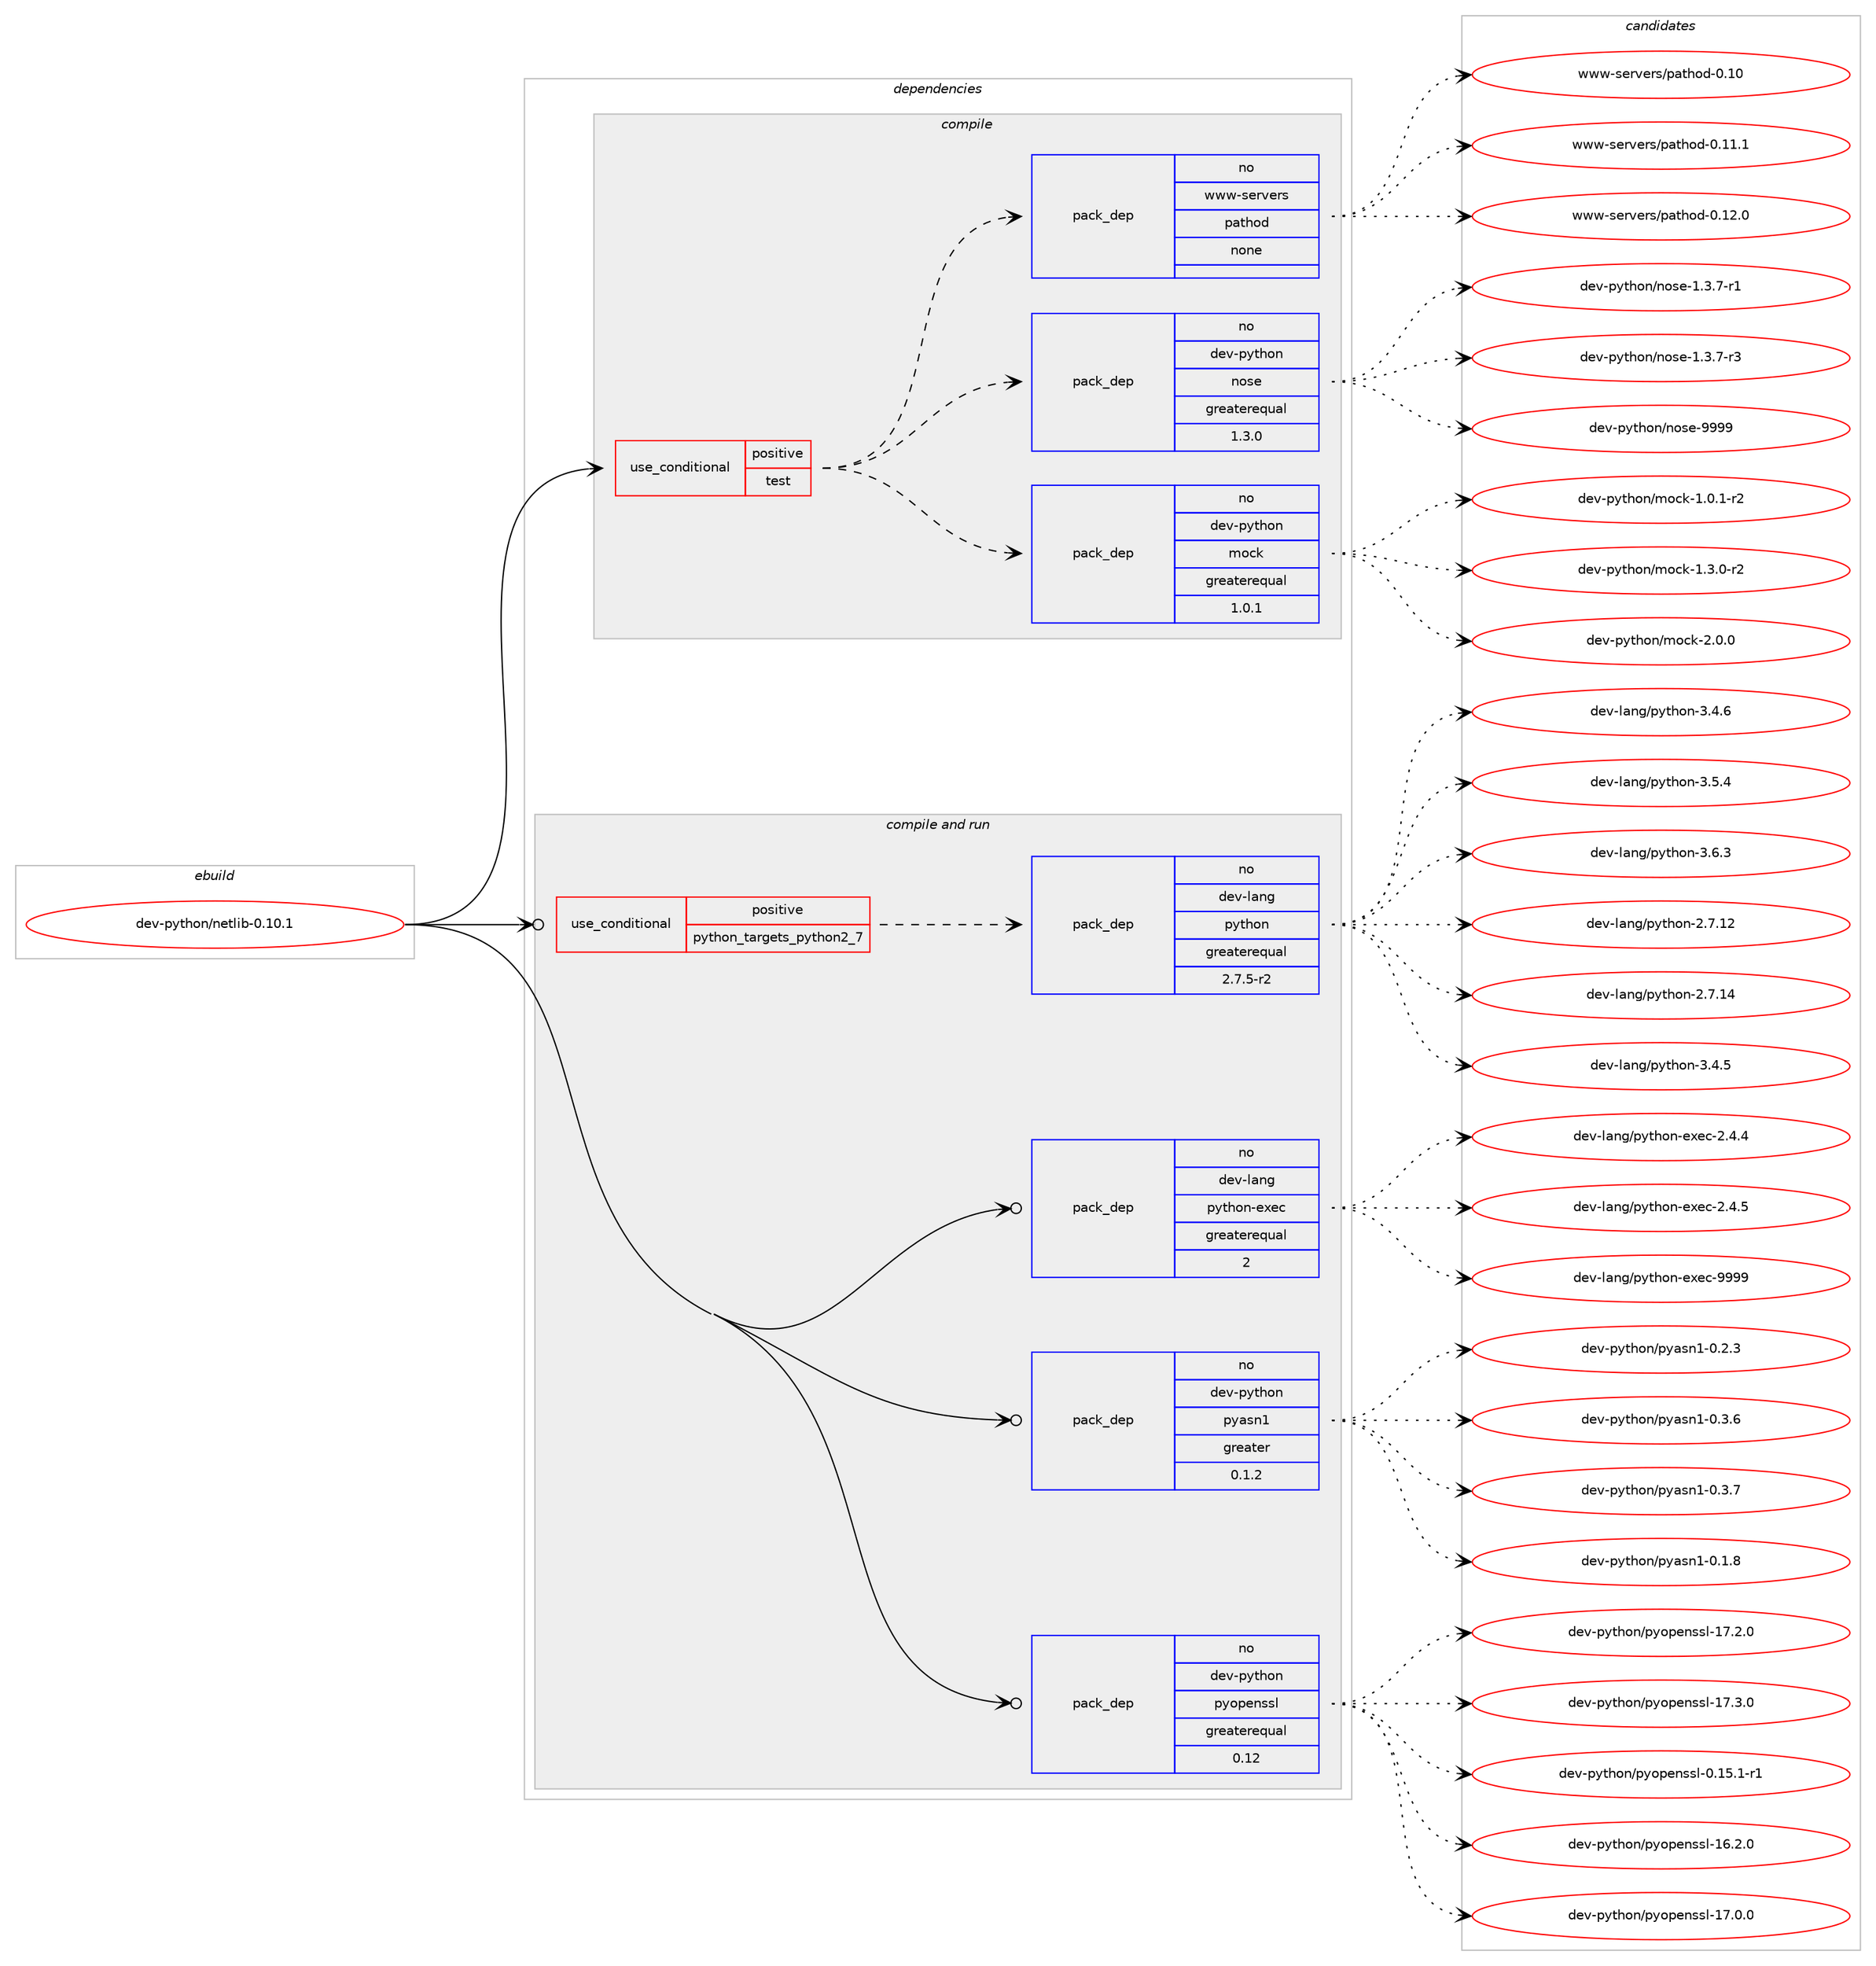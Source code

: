 digraph prolog {

# *************
# Graph options
# *************

newrank=true;
concentrate=true;
compound=true;
graph [rankdir=LR,fontname=Helvetica,fontsize=10,ranksep=1.5];#, ranksep=2.5, nodesep=0.2];
edge  [arrowhead=vee];
node  [fontname=Helvetica,fontsize=10];

# **********
# The ebuild
# **********

subgraph cluster_leftcol {
color=gray;
rank=same;
label=<<i>ebuild</i>>;
id [label="dev-python/netlib-0.10.1", color=red, width=4, href="../dev-python/netlib-0.10.1.svg"];
}

# ****************
# The dependencies
# ****************

subgraph cluster_midcol {
color=gray;
label=<<i>dependencies</i>>;
subgraph cluster_compile {
fillcolor="#eeeeee";
style=filled;
label=<<i>compile</i>>;
subgraph cond36005 {
dependency167804 [label=<<TABLE BORDER="0" CELLBORDER="1" CELLSPACING="0" CELLPADDING="4"><TR><TD ROWSPAN="3" CELLPADDING="10">use_conditional</TD></TR><TR><TD>positive</TD></TR><TR><TD>test</TD></TR></TABLE>>, shape=none, color=red];
subgraph pack127944 {
dependency167805 [label=<<TABLE BORDER="0" CELLBORDER="1" CELLSPACING="0" CELLPADDING="4" WIDTH="220"><TR><TD ROWSPAN="6" CELLPADDING="30">pack_dep</TD></TR><TR><TD WIDTH="110">no</TD></TR><TR><TD>dev-python</TD></TR><TR><TD>mock</TD></TR><TR><TD>greaterequal</TD></TR><TR><TD>1.0.1</TD></TR></TABLE>>, shape=none, color=blue];
}
dependency167804:e -> dependency167805:w [weight=20,style="dashed",arrowhead="vee"];
subgraph pack127945 {
dependency167806 [label=<<TABLE BORDER="0" CELLBORDER="1" CELLSPACING="0" CELLPADDING="4" WIDTH="220"><TR><TD ROWSPAN="6" CELLPADDING="30">pack_dep</TD></TR><TR><TD WIDTH="110">no</TD></TR><TR><TD>dev-python</TD></TR><TR><TD>nose</TD></TR><TR><TD>greaterequal</TD></TR><TR><TD>1.3.0</TD></TR></TABLE>>, shape=none, color=blue];
}
dependency167804:e -> dependency167806:w [weight=20,style="dashed",arrowhead="vee"];
subgraph pack127946 {
dependency167807 [label=<<TABLE BORDER="0" CELLBORDER="1" CELLSPACING="0" CELLPADDING="4" WIDTH="220"><TR><TD ROWSPAN="6" CELLPADDING="30">pack_dep</TD></TR><TR><TD WIDTH="110">no</TD></TR><TR><TD>www-servers</TD></TR><TR><TD>pathod</TD></TR><TR><TD>none</TD></TR><TR><TD></TD></TR></TABLE>>, shape=none, color=blue];
}
dependency167804:e -> dependency167807:w [weight=20,style="dashed",arrowhead="vee"];
}
id:e -> dependency167804:w [weight=20,style="solid",arrowhead="vee"];
}
subgraph cluster_compileandrun {
fillcolor="#eeeeee";
style=filled;
label=<<i>compile and run</i>>;
subgraph cond36006 {
dependency167808 [label=<<TABLE BORDER="0" CELLBORDER="1" CELLSPACING="0" CELLPADDING="4"><TR><TD ROWSPAN="3" CELLPADDING="10">use_conditional</TD></TR><TR><TD>positive</TD></TR><TR><TD>python_targets_python2_7</TD></TR></TABLE>>, shape=none, color=red];
subgraph pack127947 {
dependency167809 [label=<<TABLE BORDER="0" CELLBORDER="1" CELLSPACING="0" CELLPADDING="4" WIDTH="220"><TR><TD ROWSPAN="6" CELLPADDING="30">pack_dep</TD></TR><TR><TD WIDTH="110">no</TD></TR><TR><TD>dev-lang</TD></TR><TR><TD>python</TD></TR><TR><TD>greaterequal</TD></TR><TR><TD>2.7.5-r2</TD></TR></TABLE>>, shape=none, color=blue];
}
dependency167808:e -> dependency167809:w [weight=20,style="dashed",arrowhead="vee"];
}
id:e -> dependency167808:w [weight=20,style="solid",arrowhead="odotvee"];
subgraph pack127948 {
dependency167810 [label=<<TABLE BORDER="0" CELLBORDER="1" CELLSPACING="0" CELLPADDING="4" WIDTH="220"><TR><TD ROWSPAN="6" CELLPADDING="30">pack_dep</TD></TR><TR><TD WIDTH="110">no</TD></TR><TR><TD>dev-lang</TD></TR><TR><TD>python-exec</TD></TR><TR><TD>greaterequal</TD></TR><TR><TD>2</TD></TR></TABLE>>, shape=none, color=blue];
}
id:e -> dependency167810:w [weight=20,style="solid",arrowhead="odotvee"];
subgraph pack127949 {
dependency167811 [label=<<TABLE BORDER="0" CELLBORDER="1" CELLSPACING="0" CELLPADDING="4" WIDTH="220"><TR><TD ROWSPAN="6" CELLPADDING="30">pack_dep</TD></TR><TR><TD WIDTH="110">no</TD></TR><TR><TD>dev-python</TD></TR><TR><TD>pyasn1</TD></TR><TR><TD>greater</TD></TR><TR><TD>0.1.2</TD></TR></TABLE>>, shape=none, color=blue];
}
id:e -> dependency167811:w [weight=20,style="solid",arrowhead="odotvee"];
subgraph pack127950 {
dependency167812 [label=<<TABLE BORDER="0" CELLBORDER="1" CELLSPACING="0" CELLPADDING="4" WIDTH="220"><TR><TD ROWSPAN="6" CELLPADDING="30">pack_dep</TD></TR><TR><TD WIDTH="110">no</TD></TR><TR><TD>dev-python</TD></TR><TR><TD>pyopenssl</TD></TR><TR><TD>greaterequal</TD></TR><TR><TD>0.12</TD></TR></TABLE>>, shape=none, color=blue];
}
id:e -> dependency167812:w [weight=20,style="solid",arrowhead="odotvee"];
}
subgraph cluster_run {
fillcolor="#eeeeee";
style=filled;
label=<<i>run</i>>;
}
}

# **************
# The candidates
# **************

subgraph cluster_choices {
rank=same;
color=gray;
label=<<i>candidates</i>>;

subgraph choice127944 {
color=black;
nodesep=1;
choice1001011184511212111610411111047109111991074549464846494511450 [label="dev-python/mock-1.0.1-r2", color=red, width=4,href="../dev-python/mock-1.0.1-r2.svg"];
choice1001011184511212111610411111047109111991074549465146484511450 [label="dev-python/mock-1.3.0-r2", color=red, width=4,href="../dev-python/mock-1.3.0-r2.svg"];
choice100101118451121211161041111104710911199107455046484648 [label="dev-python/mock-2.0.0", color=red, width=4,href="../dev-python/mock-2.0.0.svg"];
dependency167805:e -> choice1001011184511212111610411111047109111991074549464846494511450:w [style=dotted,weight="100"];
dependency167805:e -> choice1001011184511212111610411111047109111991074549465146484511450:w [style=dotted,weight="100"];
dependency167805:e -> choice100101118451121211161041111104710911199107455046484648:w [style=dotted,weight="100"];
}
subgraph choice127945 {
color=black;
nodesep=1;
choice10010111845112121116104111110471101111151014549465146554511449 [label="dev-python/nose-1.3.7-r1", color=red, width=4,href="../dev-python/nose-1.3.7-r1.svg"];
choice10010111845112121116104111110471101111151014549465146554511451 [label="dev-python/nose-1.3.7-r3", color=red, width=4,href="../dev-python/nose-1.3.7-r3.svg"];
choice10010111845112121116104111110471101111151014557575757 [label="dev-python/nose-9999", color=red, width=4,href="../dev-python/nose-9999.svg"];
dependency167806:e -> choice10010111845112121116104111110471101111151014549465146554511449:w [style=dotted,weight="100"];
dependency167806:e -> choice10010111845112121116104111110471101111151014549465146554511451:w [style=dotted,weight="100"];
dependency167806:e -> choice10010111845112121116104111110471101111151014557575757:w [style=dotted,weight="100"];
}
subgraph choice127946 {
color=black;
nodesep=1;
choice1191191194511510111411810111411547112971161041111004548464948 [label="www-servers/pathod-0.10", color=red, width=4,href="../www-servers/pathod-0.10.svg"];
choice11911911945115101114118101114115471129711610411110045484649494649 [label="www-servers/pathod-0.11.1", color=red, width=4,href="../www-servers/pathod-0.11.1.svg"];
choice11911911945115101114118101114115471129711610411110045484649504648 [label="www-servers/pathod-0.12.0", color=red, width=4,href="../www-servers/pathod-0.12.0.svg"];
dependency167807:e -> choice1191191194511510111411810111411547112971161041111004548464948:w [style=dotted,weight="100"];
dependency167807:e -> choice11911911945115101114118101114115471129711610411110045484649494649:w [style=dotted,weight="100"];
dependency167807:e -> choice11911911945115101114118101114115471129711610411110045484649504648:w [style=dotted,weight="100"];
}
subgraph choice127947 {
color=black;
nodesep=1;
choice10010111845108971101034711212111610411111045504655464950 [label="dev-lang/python-2.7.12", color=red, width=4,href="../dev-lang/python-2.7.12.svg"];
choice10010111845108971101034711212111610411111045504655464952 [label="dev-lang/python-2.7.14", color=red, width=4,href="../dev-lang/python-2.7.14.svg"];
choice100101118451089711010347112121116104111110455146524653 [label="dev-lang/python-3.4.5", color=red, width=4,href="../dev-lang/python-3.4.5.svg"];
choice100101118451089711010347112121116104111110455146524654 [label="dev-lang/python-3.4.6", color=red, width=4,href="../dev-lang/python-3.4.6.svg"];
choice100101118451089711010347112121116104111110455146534652 [label="dev-lang/python-3.5.4", color=red, width=4,href="../dev-lang/python-3.5.4.svg"];
choice100101118451089711010347112121116104111110455146544651 [label="dev-lang/python-3.6.3", color=red, width=4,href="../dev-lang/python-3.6.3.svg"];
dependency167809:e -> choice10010111845108971101034711212111610411111045504655464950:w [style=dotted,weight="100"];
dependency167809:e -> choice10010111845108971101034711212111610411111045504655464952:w [style=dotted,weight="100"];
dependency167809:e -> choice100101118451089711010347112121116104111110455146524653:w [style=dotted,weight="100"];
dependency167809:e -> choice100101118451089711010347112121116104111110455146524654:w [style=dotted,weight="100"];
dependency167809:e -> choice100101118451089711010347112121116104111110455146534652:w [style=dotted,weight="100"];
dependency167809:e -> choice100101118451089711010347112121116104111110455146544651:w [style=dotted,weight="100"];
}
subgraph choice127948 {
color=black;
nodesep=1;
choice1001011184510897110103471121211161041111104510112010199455046524652 [label="dev-lang/python-exec-2.4.4", color=red, width=4,href="../dev-lang/python-exec-2.4.4.svg"];
choice1001011184510897110103471121211161041111104510112010199455046524653 [label="dev-lang/python-exec-2.4.5", color=red, width=4,href="../dev-lang/python-exec-2.4.5.svg"];
choice10010111845108971101034711212111610411111045101120101994557575757 [label="dev-lang/python-exec-9999", color=red, width=4,href="../dev-lang/python-exec-9999.svg"];
dependency167810:e -> choice1001011184510897110103471121211161041111104510112010199455046524652:w [style=dotted,weight="100"];
dependency167810:e -> choice1001011184510897110103471121211161041111104510112010199455046524653:w [style=dotted,weight="100"];
dependency167810:e -> choice10010111845108971101034711212111610411111045101120101994557575757:w [style=dotted,weight="100"];
}
subgraph choice127949 {
color=black;
nodesep=1;
choice10010111845112121116104111110471121219711511049454846494656 [label="dev-python/pyasn1-0.1.8", color=red, width=4,href="../dev-python/pyasn1-0.1.8.svg"];
choice10010111845112121116104111110471121219711511049454846504651 [label="dev-python/pyasn1-0.2.3", color=red, width=4,href="../dev-python/pyasn1-0.2.3.svg"];
choice10010111845112121116104111110471121219711511049454846514654 [label="dev-python/pyasn1-0.3.6", color=red, width=4,href="../dev-python/pyasn1-0.3.6.svg"];
choice10010111845112121116104111110471121219711511049454846514655 [label="dev-python/pyasn1-0.3.7", color=red, width=4,href="../dev-python/pyasn1-0.3.7.svg"];
dependency167811:e -> choice10010111845112121116104111110471121219711511049454846494656:w [style=dotted,weight="100"];
dependency167811:e -> choice10010111845112121116104111110471121219711511049454846504651:w [style=dotted,weight="100"];
dependency167811:e -> choice10010111845112121116104111110471121219711511049454846514654:w [style=dotted,weight="100"];
dependency167811:e -> choice10010111845112121116104111110471121219711511049454846514655:w [style=dotted,weight="100"];
}
subgraph choice127950 {
color=black;
nodesep=1;
choice1001011184511212111610411111047112121111112101110115115108454846495346494511449 [label="dev-python/pyopenssl-0.15.1-r1", color=red, width=4,href="../dev-python/pyopenssl-0.15.1-r1.svg"];
choice100101118451121211161041111104711212111111210111011511510845495446504648 [label="dev-python/pyopenssl-16.2.0", color=red, width=4,href="../dev-python/pyopenssl-16.2.0.svg"];
choice100101118451121211161041111104711212111111210111011511510845495546484648 [label="dev-python/pyopenssl-17.0.0", color=red, width=4,href="../dev-python/pyopenssl-17.0.0.svg"];
choice100101118451121211161041111104711212111111210111011511510845495546504648 [label="dev-python/pyopenssl-17.2.0", color=red, width=4,href="../dev-python/pyopenssl-17.2.0.svg"];
choice100101118451121211161041111104711212111111210111011511510845495546514648 [label="dev-python/pyopenssl-17.3.0", color=red, width=4,href="../dev-python/pyopenssl-17.3.0.svg"];
dependency167812:e -> choice1001011184511212111610411111047112121111112101110115115108454846495346494511449:w [style=dotted,weight="100"];
dependency167812:e -> choice100101118451121211161041111104711212111111210111011511510845495446504648:w [style=dotted,weight="100"];
dependency167812:e -> choice100101118451121211161041111104711212111111210111011511510845495546484648:w [style=dotted,weight="100"];
dependency167812:e -> choice100101118451121211161041111104711212111111210111011511510845495546504648:w [style=dotted,weight="100"];
dependency167812:e -> choice100101118451121211161041111104711212111111210111011511510845495546514648:w [style=dotted,weight="100"];
}
}

}
